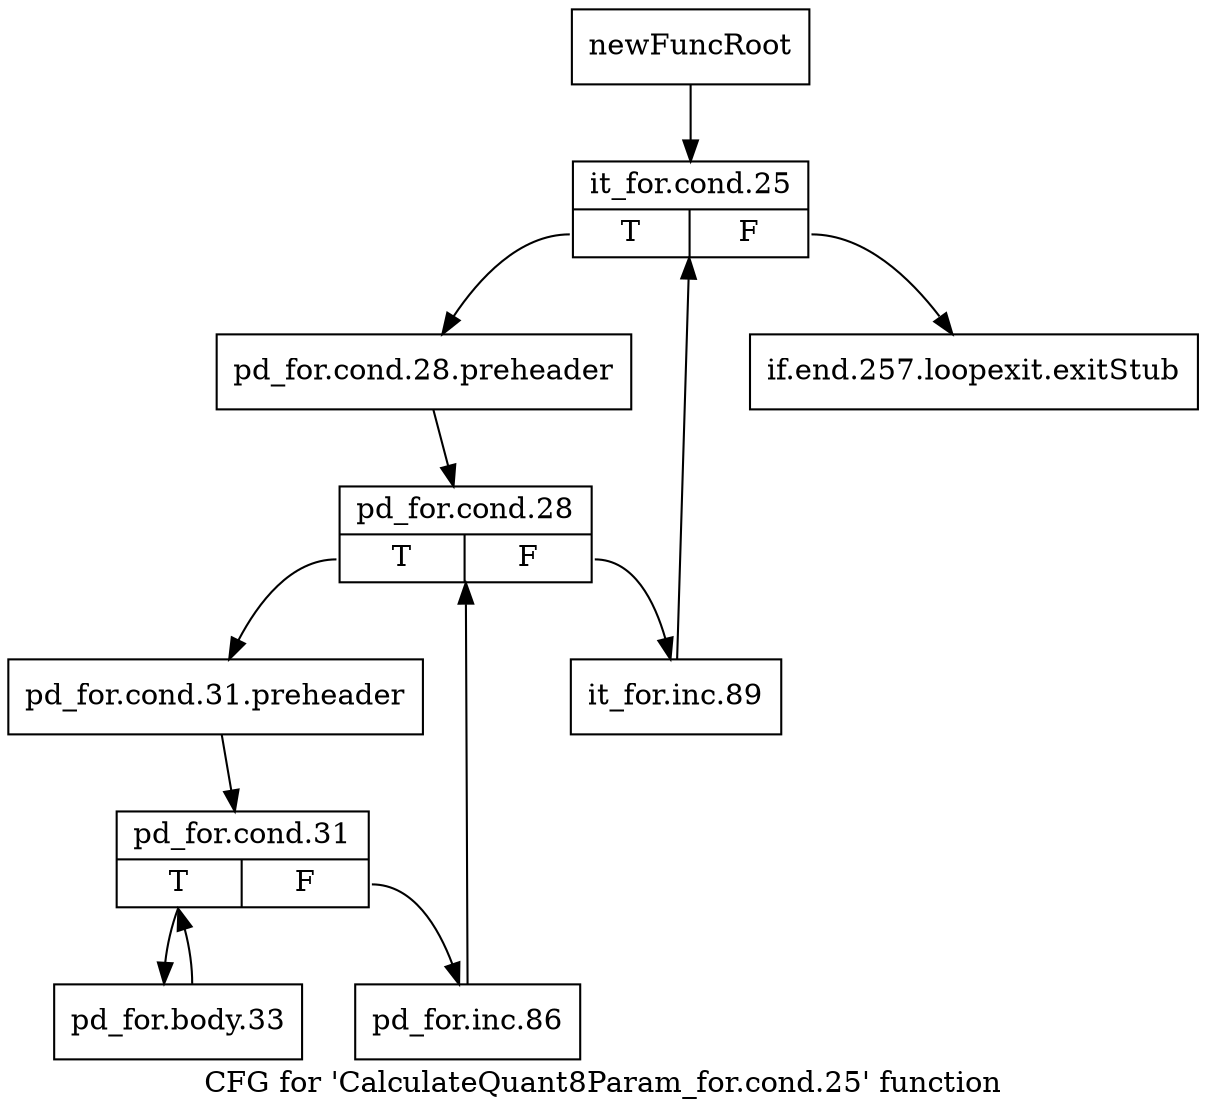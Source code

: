 digraph "CFG for 'CalculateQuant8Param_for.cond.25' function" {
	label="CFG for 'CalculateQuant8Param_for.cond.25' function";

	Node0x2a99a40 [shape=record,label="{newFuncRoot}"];
	Node0x2a99a40 -> Node0x2a99eb0;
	Node0x2a99e60 [shape=record,label="{if.end.257.loopexit.exitStub}"];
	Node0x2a99eb0 [shape=record,label="{it_for.cond.25|{<s0>T|<s1>F}}"];
	Node0x2a99eb0:s0 -> Node0x2a99f00;
	Node0x2a99eb0:s1 -> Node0x2a99e60;
	Node0x2a99f00 [shape=record,label="{pd_for.cond.28.preheader}"];
	Node0x2a99f00 -> Node0x2a99f50;
	Node0x2a99f50 [shape=record,label="{pd_for.cond.28|{<s0>T|<s1>F}}"];
	Node0x2a99f50:s0 -> Node0x2a99ff0;
	Node0x2a99f50:s1 -> Node0x2a99fa0;
	Node0x2a99fa0 [shape=record,label="{it_for.inc.89}"];
	Node0x2a99fa0 -> Node0x2a99eb0;
	Node0x2a99ff0 [shape=record,label="{pd_for.cond.31.preheader}"];
	Node0x2a99ff0 -> Node0x2a9a040;
	Node0x2a9a040 [shape=record,label="{pd_for.cond.31|{<s0>T|<s1>F}}"];
	Node0x2a9a040:s0 -> Node0x2a9a0e0;
	Node0x2a9a040:s1 -> Node0x2a9a090;
	Node0x2a9a090 [shape=record,label="{pd_for.inc.86}"];
	Node0x2a9a090 -> Node0x2a99f50;
	Node0x2a9a0e0 [shape=record,label="{pd_for.body.33}"];
	Node0x2a9a0e0 -> Node0x2a9a040;
}
